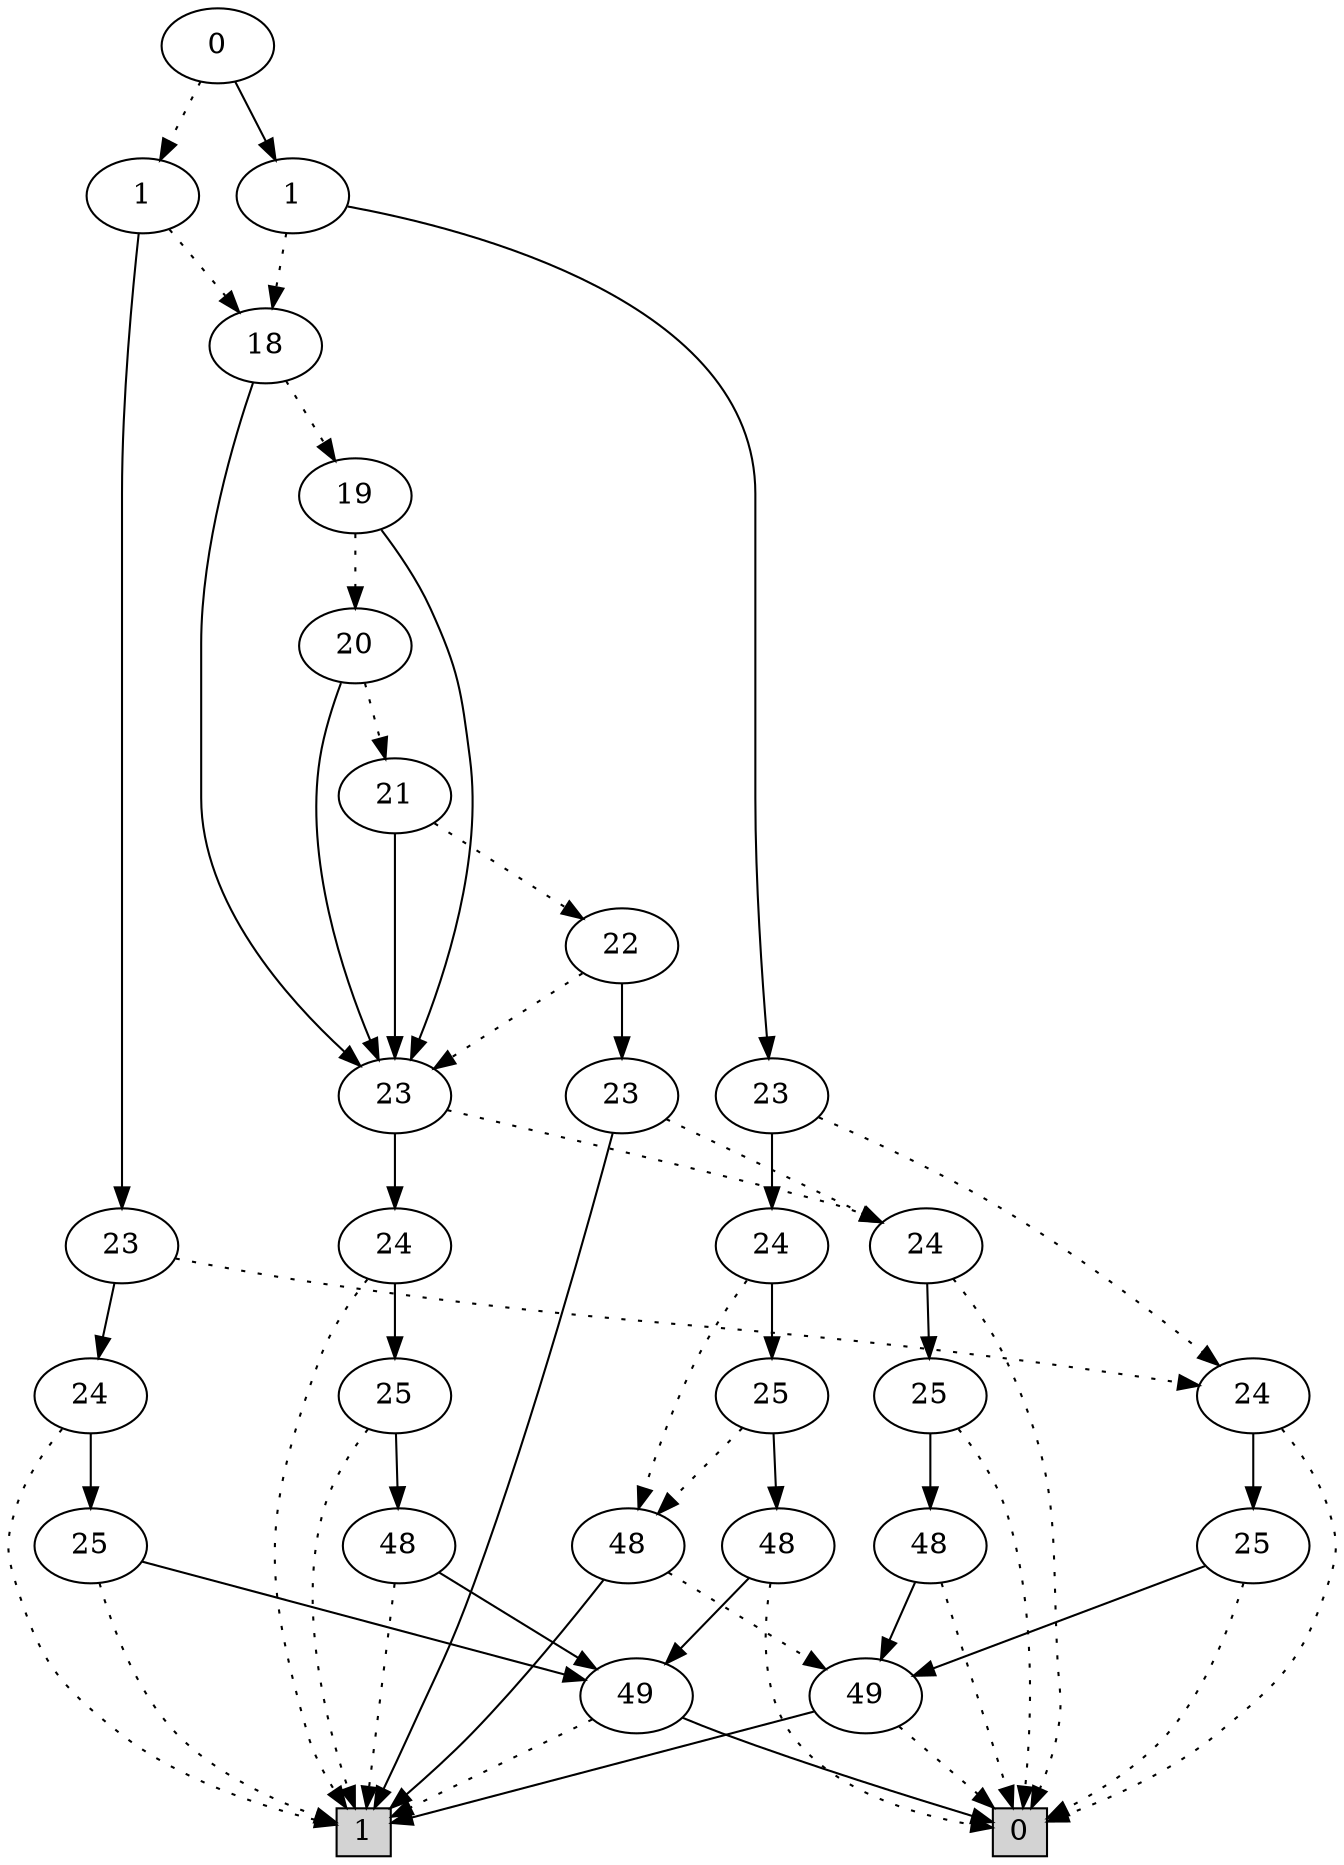 digraph G {
0 [shape=box, label="0", style=filled, shape=box, height=0.3, width=0.3];
1 [shape=box, label="1", style=filled, shape=box, height=0.3, width=0.3];
162312 [label="0"];
162312 -> 162309 [style=dotted];
162312 -> 162311 [style=filled];
162309 [label="1"];
162309 -> 162307 [style=dotted];
162309 -> 162308 [style=filled];
162307 [label="18"];
162307 -> 162306 [style=dotted];
162307 -> 162301 [style=filled];
162306 [label="19"];
162306 -> 162305 [style=dotted];
162306 -> 162301 [style=filled];
162305 [label="20"];
162305 -> 162304 [style=dotted];
162305 -> 162301 [style=filled];
162304 [label="21"];
162304 -> 162303 [style=dotted];
162304 -> 162301 [style=filled];
162303 [label="22"];
162303 -> 162301 [style=dotted];
162303 -> 162302 [style=filled];
162301 [label="23"];
162301 -> 42601 [style=dotted];
162301 -> 42609 [style=filled];
42601 [label="24"];
42601 -> 0 [style=dotted];
42601 -> 42600 [style=filled];
42600 [label="25"];
42600 -> 0 [style=dotted];
42600 -> 4598 [style=filled];
4598 [label="48"];
4598 -> 0 [style=dotted];
4598 -> 100 [style=filled];
100 [label="49"];
100 -> 0 [style=dotted];
100 -> 1 [style=filled];
42609 [label="24"];
42609 -> 1 [style=dotted];
42609 -> 42608 [style=filled];
42608 [label="25"];
42608 -> 1 [style=dotted];
42608 -> 4600 [style=filled];
4600 [label="48"];
4600 -> 1 [style=dotted];
4600 -> 101 [style=filled];
101 [label="49"];
101 -> 1 [style=dotted];
101 -> 0 [style=filled];
162302 [label="23"];
162302 -> 42601 [style=dotted];
162302 -> 1 [style=filled];
162308 [label="23"];
162308 -> 162160 [style=dotted];
162308 -> 162165 [style=filled];
162160 [label="24"];
162160 -> 0 [style=dotted];
162160 -> 37819 [style=filled];
37819 [label="25"];
37819 -> 0 [style=dotted];
37819 -> 100 [style=filled];
162165 [label="24"];
162165 -> 1 [style=dotted];
162165 -> 37834 [style=filled];
37834 [label="25"];
37834 -> 1 [style=dotted];
37834 -> 101 [style=filled];
162311 [label="1"];
162311 -> 162307 [style=dotted];
162311 -> 162310 [style=filled];
162310 [label="23"];
162310 -> 162160 [style=dotted];
162310 -> 162193 [style=filled];
162193 [label="24"];
162193 -> 42471 [style=dotted];
162193 -> 162182 [style=filled];
42471 [label="48"];
42471 -> 100 [style=dotted];
42471 -> 1 [style=filled];
162182 [label="25"];
162182 -> 42471 [style=dotted];
162182 -> 42455 [style=filled];
42455 [label="48"];
42455 -> 0 [style=dotted];
42455 -> 101 [style=filled];
}
